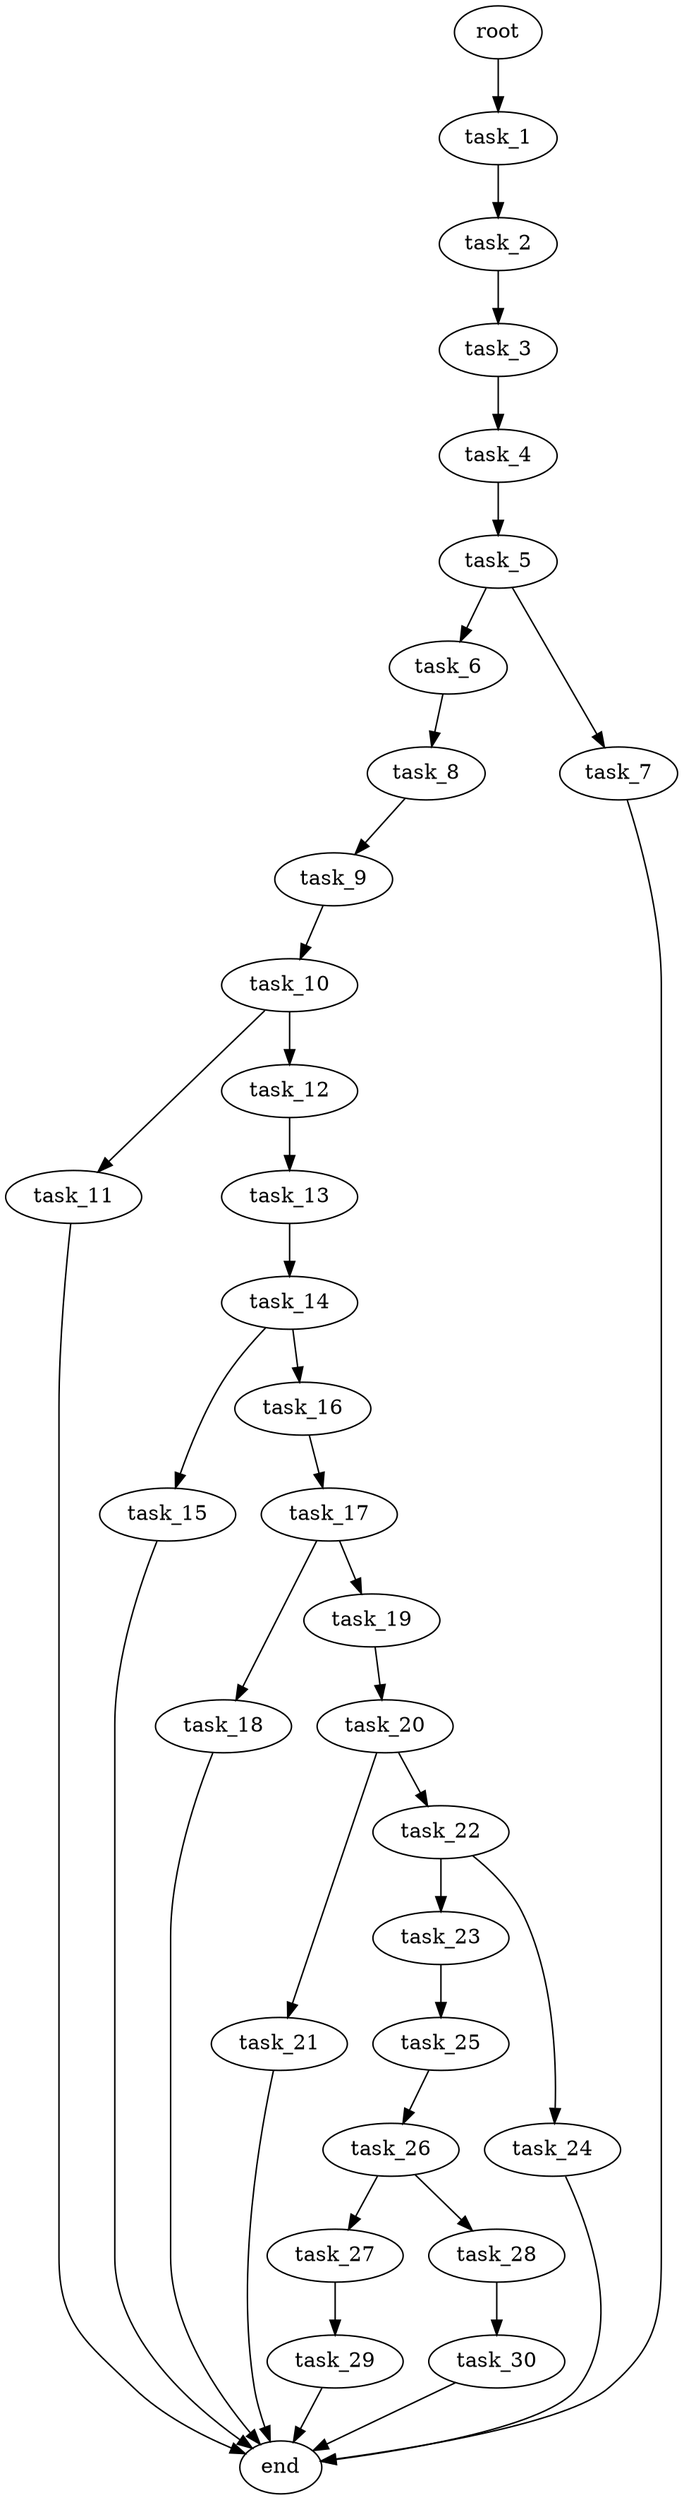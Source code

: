 digraph G {
  root [size="0.000000e+00"];
  task_1 [size="9.028153e+10"];
  task_2 [size="6.155534e+10"];
  task_3 [size="3.010198e+10"];
  task_4 [size="5.479824e+10"];
  task_5 [size="5.058991e+07"];
  task_6 [size="2.869850e+10"];
  task_7 [size="4.299452e+10"];
  task_8 [size="5.800268e+10"];
  task_9 [size="6.547402e+10"];
  task_10 [size="4.650417e+10"];
  task_11 [size="4.422156e+10"];
  task_12 [size="2.137800e+10"];
  task_13 [size="4.732389e+10"];
  task_14 [size="9.011907e+10"];
  task_15 [size="7.960452e+10"];
  task_16 [size="1.697744e+10"];
  task_17 [size="8.488706e+09"];
  task_18 [size="5.155005e+10"];
  task_19 [size="6.329776e+10"];
  task_20 [size="3.352547e+10"];
  task_21 [size="8.184416e+10"];
  task_22 [size="7.511630e+10"];
  task_23 [size="6.728284e+10"];
  task_24 [size="2.247182e+10"];
  task_25 [size="1.992100e+10"];
  task_26 [size="2.452295e+09"];
  task_27 [size="2.449181e+10"];
  task_28 [size="4.751888e+10"];
  task_29 [size="8.497527e+10"];
  task_30 [size="7.292095e+09"];
  end [size="0.000000e+00"];

  root -> task_1 [size="1.000000e-12"];
  task_1 -> task_2 [size="6.155534e+08"];
  task_2 -> task_3 [size="3.010198e+08"];
  task_3 -> task_4 [size="5.479824e+08"];
  task_4 -> task_5 [size="5.058991e+05"];
  task_5 -> task_6 [size="2.869850e+08"];
  task_5 -> task_7 [size="4.299452e+08"];
  task_6 -> task_8 [size="5.800268e+08"];
  task_7 -> end [size="1.000000e-12"];
  task_8 -> task_9 [size="6.547402e+08"];
  task_9 -> task_10 [size="4.650417e+08"];
  task_10 -> task_11 [size="4.422156e+08"];
  task_10 -> task_12 [size="2.137800e+08"];
  task_11 -> end [size="1.000000e-12"];
  task_12 -> task_13 [size="4.732389e+08"];
  task_13 -> task_14 [size="9.011907e+08"];
  task_14 -> task_15 [size="7.960452e+08"];
  task_14 -> task_16 [size="1.697744e+08"];
  task_15 -> end [size="1.000000e-12"];
  task_16 -> task_17 [size="8.488706e+07"];
  task_17 -> task_18 [size="5.155005e+08"];
  task_17 -> task_19 [size="6.329776e+08"];
  task_18 -> end [size="1.000000e-12"];
  task_19 -> task_20 [size="3.352547e+08"];
  task_20 -> task_21 [size="8.184416e+08"];
  task_20 -> task_22 [size="7.511630e+08"];
  task_21 -> end [size="1.000000e-12"];
  task_22 -> task_23 [size="6.728284e+08"];
  task_22 -> task_24 [size="2.247182e+08"];
  task_23 -> task_25 [size="1.992100e+08"];
  task_24 -> end [size="1.000000e-12"];
  task_25 -> task_26 [size="2.452295e+07"];
  task_26 -> task_27 [size="2.449181e+08"];
  task_26 -> task_28 [size="4.751888e+08"];
  task_27 -> task_29 [size="8.497527e+08"];
  task_28 -> task_30 [size="7.292095e+07"];
  task_29 -> end [size="1.000000e-12"];
  task_30 -> end [size="1.000000e-12"];
}
